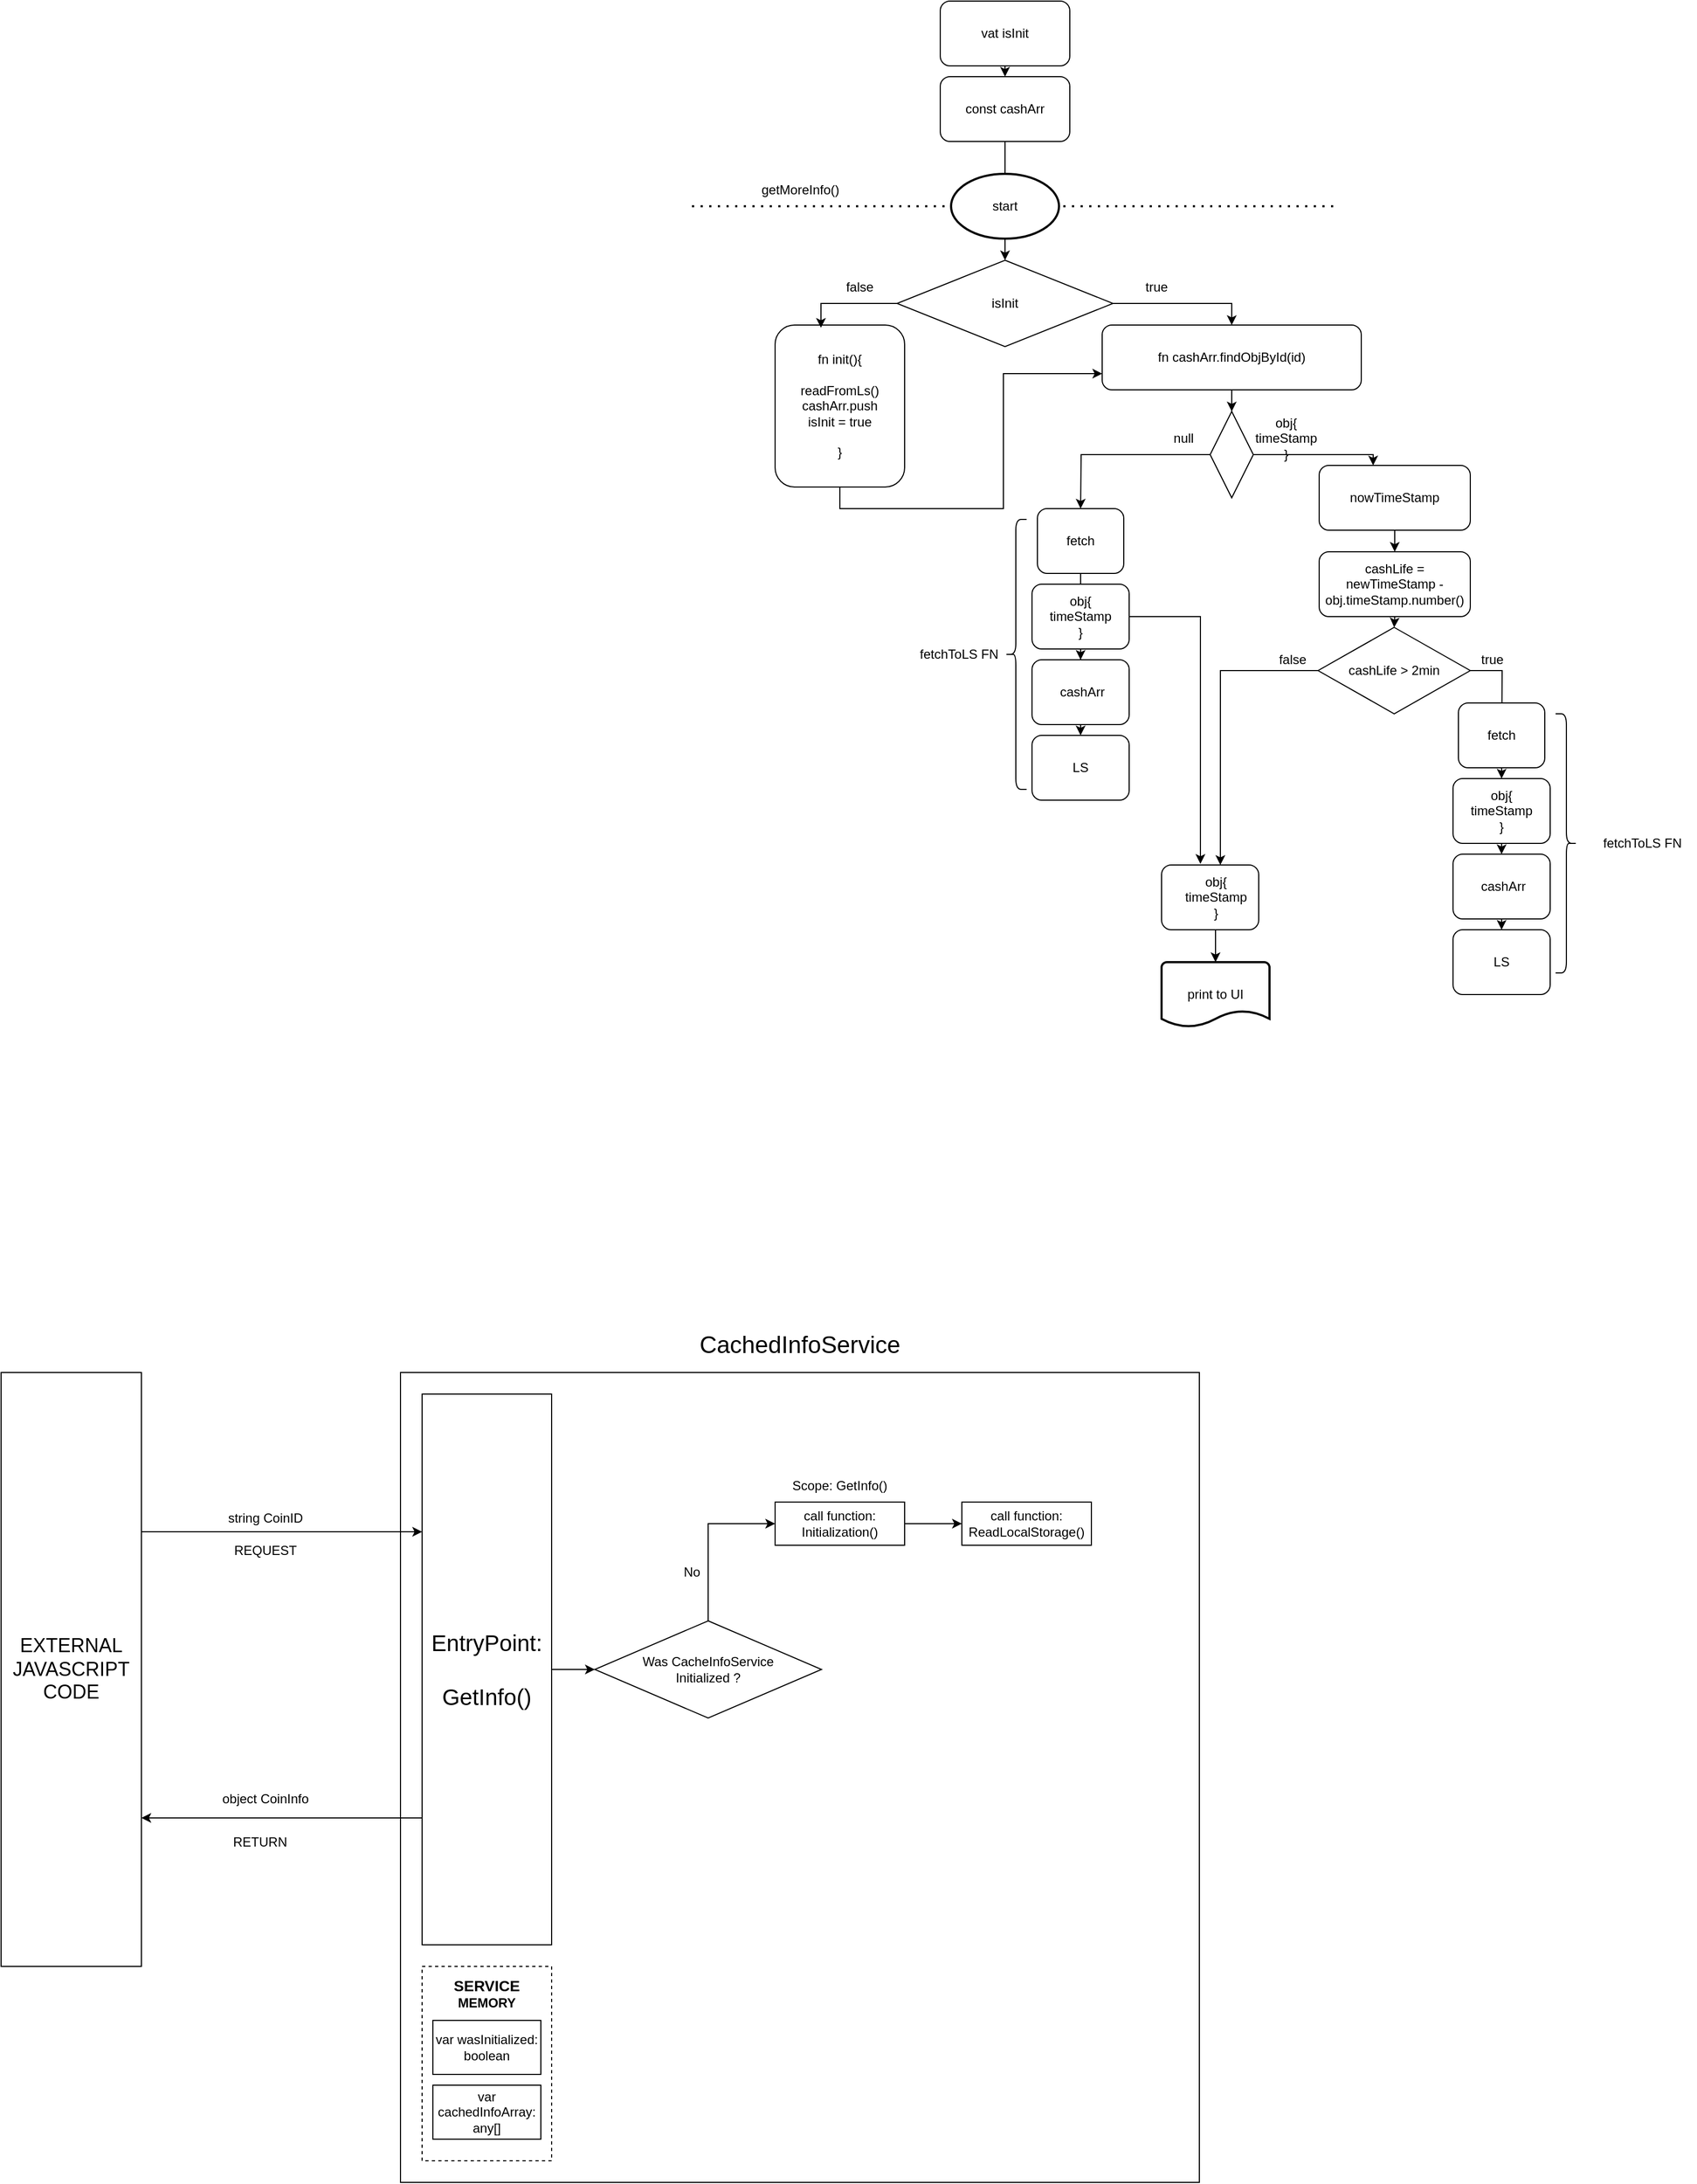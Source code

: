 <mxfile version="21.2.2" type="device">
  <diagram name="Страница 1" id="yiJoMPyrdf1ba_CERZzF">
    <mxGraphModel dx="1386" dy="1961" grid="1" gridSize="10" guides="1" tooltips="1" connect="1" arrows="1" fold="1" page="1" pageScale="1" pageWidth="827" pageHeight="1169" math="0" shadow="0">
      <root>
        <mxCell id="0" />
        <mxCell id="1" parent="0" />
        <mxCell id="HByLKehwgIJ2Myo1-E9i-52" style="edgeStyle=orthogonalEdgeStyle;rounded=0;orthogonalLoop=1;jettySize=auto;html=1;exitX=0.5;exitY=1;exitDx=0;exitDy=0;entryX=0.5;entryY=0;entryDx=0;entryDy=0;" edge="1" parent="1" source="HByLKehwgIJ2Myo1-E9i-4" target="HByLKehwgIJ2Myo1-E9i-43">
          <mxGeometry relative="1" as="geometry" />
        </mxCell>
        <mxCell id="HByLKehwgIJ2Myo1-E9i-4" value="vat isInit" style="rounded=1;whiteSpace=wrap;html=1;" vertex="1" parent="1">
          <mxGeometry x="890" y="-40" width="120" height="60" as="geometry" />
        </mxCell>
        <mxCell id="HByLKehwgIJ2Myo1-E9i-80" style="edgeStyle=orthogonalEdgeStyle;rounded=0;orthogonalLoop=1;jettySize=auto;html=1;exitX=0;exitY=0.5;exitDx=0;exitDy=0;entryX=0.556;entryY=0;entryDx=0;entryDy=0;entryPerimeter=0;" edge="1" parent="1" source="HByLKehwgIJ2Myo1-E9i-7" target="HByLKehwgIJ2Myo1-E9i-69">
          <mxGeometry relative="1" as="geometry">
            <mxPoint x="1145" y="750" as="targetPoint" />
          </mxGeometry>
        </mxCell>
        <mxCell id="HByLKehwgIJ2Myo1-E9i-81" style="edgeStyle=orthogonalEdgeStyle;rounded=0;orthogonalLoop=1;jettySize=auto;html=1;exitX=1;exitY=0.5;exitDx=0;exitDy=0;" edge="1" parent="1" source="HByLKehwgIJ2Myo1-E9i-7">
          <mxGeometry relative="1" as="geometry">
            <mxPoint x="1410" y="660" as="targetPoint" />
          </mxGeometry>
        </mxCell>
        <mxCell id="HByLKehwgIJ2Myo1-E9i-7" value="cashLife &amp;gt; 2min" style="rhombus;whiteSpace=wrap;html=1;" vertex="1" parent="1">
          <mxGeometry x="1240" y="540" width="141" height="80" as="geometry" />
        </mxCell>
        <mxCell id="HByLKehwgIJ2Myo1-E9i-8" value="false" style="text;html=1;align=center;verticalAlign=middle;resizable=0;points=[];autosize=1;strokeColor=none;fillColor=none;" vertex="1" parent="1">
          <mxGeometry x="790" y="210" width="50" height="30" as="geometry" />
        </mxCell>
        <mxCell id="HByLKehwgIJ2Myo1-E9i-9" value="true" style="text;html=1;align=center;verticalAlign=middle;resizable=0;points=[];autosize=1;strokeColor=none;fillColor=none;" vertex="1" parent="1">
          <mxGeometry x="1070" y="210" width="40" height="30" as="geometry" />
        </mxCell>
        <mxCell id="HByLKehwgIJ2Myo1-E9i-15" value="" style="rounded=0;whiteSpace=wrap;html=1;fillColor=none;" vertex="1" parent="1">
          <mxGeometry x="390" y="1230" width="740" height="750" as="geometry" />
        </mxCell>
        <mxCell id="HByLKehwgIJ2Myo1-E9i-16" value="&lt;font style=&quot;font-size: 22px;&quot;&gt;CachedInfoService&lt;/font&gt;" style="text;html=1;strokeColor=none;fillColor=none;align=center;verticalAlign=middle;whiteSpace=wrap;rounded=0;" vertex="1" parent="1">
          <mxGeometry x="705" y="1190" width="110" height="30" as="geometry" />
        </mxCell>
        <mxCell id="HByLKehwgIJ2Myo1-E9i-20" style="edgeStyle=orthogonalEdgeStyle;rounded=0;orthogonalLoop=1;jettySize=auto;html=1;exitX=1;exitY=0.25;exitDx=0;exitDy=0;entryX=0;entryY=0.25;entryDx=0;entryDy=0;" edge="1" parent="1" source="HByLKehwgIJ2Myo1-E9i-17" target="HByLKehwgIJ2Myo1-E9i-19">
          <mxGeometry relative="1" as="geometry">
            <Array as="points">
              <mxPoint x="150" y="1378" />
            </Array>
          </mxGeometry>
        </mxCell>
        <mxCell id="HByLKehwgIJ2Myo1-E9i-17" value="&lt;font style=&quot;font-size: 18px;&quot;&gt;EXTERNAL&lt;br&gt;JAVASCRIPT&lt;br&gt;CODE&lt;/font&gt;" style="rounded=0;whiteSpace=wrap;html=1;" vertex="1" parent="1">
          <mxGeometry x="20" y="1230" width="130" height="550" as="geometry" />
        </mxCell>
        <mxCell id="HByLKehwgIJ2Myo1-E9i-21" style="edgeStyle=orthogonalEdgeStyle;rounded=0;orthogonalLoop=1;jettySize=auto;html=1;entryX=1;entryY=0.75;entryDx=0;entryDy=0;" edge="1" parent="1" source="HByLKehwgIJ2Myo1-E9i-19" target="HByLKehwgIJ2Myo1-E9i-17">
          <mxGeometry relative="1" as="geometry">
            <Array as="points">
              <mxPoint x="280" y="1643" />
            </Array>
          </mxGeometry>
        </mxCell>
        <mxCell id="HByLKehwgIJ2Myo1-E9i-25" value="" style="edgeStyle=orthogonalEdgeStyle;rounded=0;orthogonalLoop=1;jettySize=auto;html=1;" edge="1" parent="1" source="HByLKehwgIJ2Myo1-E9i-19" target="HByLKehwgIJ2Myo1-E9i-24">
          <mxGeometry relative="1" as="geometry" />
        </mxCell>
        <mxCell id="HByLKehwgIJ2Myo1-E9i-19" value="&lt;font style=&quot;font-size: 21px;&quot;&gt;EntryPoint:&lt;br&gt;&lt;br&gt;GetInfo()&lt;/font&gt;" style="rounded=0;whiteSpace=wrap;html=1;" vertex="1" parent="1">
          <mxGeometry x="410" y="1250" width="120" height="510" as="geometry" />
        </mxCell>
        <mxCell id="HByLKehwgIJ2Myo1-E9i-22" value="string CoinID" style="text;html=1;strokeColor=none;fillColor=none;align=center;verticalAlign=middle;whiteSpace=wrap;rounded=0;" vertex="1" parent="1">
          <mxGeometry x="200" y="1350" width="130" height="30" as="geometry" />
        </mxCell>
        <mxCell id="HByLKehwgIJ2Myo1-E9i-23" value="object CoinInfo" style="text;html=1;strokeColor=none;fillColor=none;align=center;verticalAlign=middle;whiteSpace=wrap;rounded=0;" vertex="1" parent="1">
          <mxGeometry x="215" y="1610" width="100" height="30" as="geometry" />
        </mxCell>
        <mxCell id="HByLKehwgIJ2Myo1-E9i-31" style="edgeStyle=orthogonalEdgeStyle;rounded=0;orthogonalLoop=1;jettySize=auto;html=1;entryX=0;entryY=0.5;entryDx=0;entryDy=0;" edge="1" parent="1" source="HByLKehwgIJ2Myo1-E9i-24" target="HByLKehwgIJ2Myo1-E9i-30">
          <mxGeometry relative="1" as="geometry" />
        </mxCell>
        <mxCell id="HByLKehwgIJ2Myo1-E9i-24" value="Was CacheInfoService&lt;br&gt;Initialized ?" style="rhombus;whiteSpace=wrap;html=1;" vertex="1" parent="1">
          <mxGeometry x="570" y="1460" width="210" height="90" as="geometry" />
        </mxCell>
        <mxCell id="HByLKehwgIJ2Myo1-E9i-42" value="" style="edgeStyle=orthogonalEdgeStyle;rounded=0;orthogonalLoop=1;jettySize=auto;html=1;" edge="1" parent="1" source="HByLKehwgIJ2Myo1-E9i-30" target="HByLKehwgIJ2Myo1-E9i-37">
          <mxGeometry relative="1" as="geometry" />
        </mxCell>
        <mxCell id="HByLKehwgIJ2Myo1-E9i-30" value="call function: Initialization()" style="rounded=0;whiteSpace=wrap;html=1;" vertex="1" parent="1">
          <mxGeometry x="737" y="1350" width="120" height="40" as="geometry" />
        </mxCell>
        <mxCell id="HByLKehwgIJ2Myo1-E9i-32" value="REQUEST" style="text;html=1;strokeColor=none;fillColor=none;align=center;verticalAlign=middle;whiteSpace=wrap;rounded=0;" vertex="1" parent="1">
          <mxGeometry x="235" y="1380" width="60" height="30" as="geometry" />
        </mxCell>
        <mxCell id="HByLKehwgIJ2Myo1-E9i-33" value="RETURN" style="text;html=1;strokeColor=none;fillColor=none;align=center;verticalAlign=middle;whiteSpace=wrap;rounded=0;" vertex="1" parent="1">
          <mxGeometry x="230" y="1650" width="60" height="30" as="geometry" />
        </mxCell>
        <mxCell id="HByLKehwgIJ2Myo1-E9i-34" value="No" style="text;html=1;strokeColor=none;fillColor=none;align=center;verticalAlign=middle;whiteSpace=wrap;rounded=0;" vertex="1" parent="1">
          <mxGeometry x="630" y="1400" width="60" height="30" as="geometry" />
        </mxCell>
        <mxCell id="HByLKehwgIJ2Myo1-E9i-35" value="Scope: GetInfo()" style="text;html=1;strokeColor=none;fillColor=none;align=center;verticalAlign=middle;whiteSpace=wrap;rounded=0;" vertex="1" parent="1">
          <mxGeometry x="747" y="1320" width="100" height="30" as="geometry" />
        </mxCell>
        <mxCell id="HByLKehwgIJ2Myo1-E9i-37" value="call function:&lt;br&gt;ReadLocalStorage()" style="rounded=0;whiteSpace=wrap;html=1;" vertex="1" parent="1">
          <mxGeometry x="910" y="1350" width="120" height="40" as="geometry" />
        </mxCell>
        <mxCell id="HByLKehwgIJ2Myo1-E9i-38" value="" style="rounded=0;whiteSpace=wrap;html=1;dashed=1;fillColor=none;" vertex="1" parent="1">
          <mxGeometry x="410" y="1780" width="120" height="180" as="geometry" />
        </mxCell>
        <mxCell id="HByLKehwgIJ2Myo1-E9i-39" value="var wasInitialized: boolean" style="rounded=0;whiteSpace=wrap;html=1;" vertex="1" parent="1">
          <mxGeometry x="420" y="1830" width="100" height="50" as="geometry" />
        </mxCell>
        <mxCell id="HByLKehwgIJ2Myo1-E9i-40" value="var cachedInfoArray: any[]" style="rounded=0;whiteSpace=wrap;html=1;" vertex="1" parent="1">
          <mxGeometry x="420" y="1890" width="100" height="50" as="geometry" />
        </mxCell>
        <mxCell id="HByLKehwgIJ2Myo1-E9i-41" value="&lt;b&gt;&lt;span style=&quot;font-size: 14px;&quot;&gt;SERVICE&lt;br&gt;&lt;/span&gt;MEMORY&lt;/b&gt;" style="text;html=1;strokeColor=none;fillColor=none;align=center;verticalAlign=middle;whiteSpace=wrap;rounded=0;" vertex="1" parent="1">
          <mxGeometry x="440" y="1790" width="60" height="30" as="geometry" />
        </mxCell>
        <mxCell id="HByLKehwgIJ2Myo1-E9i-51" style="edgeStyle=orthogonalEdgeStyle;rounded=0;orthogonalLoop=1;jettySize=auto;html=1;exitX=0.5;exitY=1;exitDx=0;exitDy=0;" edge="1" parent="1" source="HByLKehwgIJ2Myo1-E9i-43" target="HByLKehwgIJ2Myo1-E9i-46">
          <mxGeometry relative="1" as="geometry" />
        </mxCell>
        <mxCell id="HByLKehwgIJ2Myo1-E9i-43" value="const cashArr" style="rounded=1;whiteSpace=wrap;html=1;" vertex="1" parent="1">
          <mxGeometry x="890" y="30" width="120" height="60" as="geometry" />
        </mxCell>
        <mxCell id="HByLKehwgIJ2Myo1-E9i-44" value="" style="endArrow=none;dashed=1;html=1;dashPattern=1 3;strokeWidth=2;rounded=0;" edge="1" parent="1">
          <mxGeometry width="50" height="50" relative="1" as="geometry">
            <mxPoint x="660" y="150" as="sourcePoint" />
            <mxPoint x="1260" y="150" as="targetPoint" />
          </mxGeometry>
        </mxCell>
        <mxCell id="HByLKehwgIJ2Myo1-E9i-50" style="edgeStyle=orthogonalEdgeStyle;rounded=0;orthogonalLoop=1;jettySize=auto;html=1;exitX=0.5;exitY=1;exitDx=0;exitDy=0;entryX=0;entryY=0.75;entryDx=0;entryDy=0;" edge="1" parent="1" source="HByLKehwgIJ2Myo1-E9i-45" target="HByLKehwgIJ2Myo1-E9i-47">
          <mxGeometry relative="1" as="geometry" />
        </mxCell>
        <mxCell id="HByLKehwgIJ2Myo1-E9i-45" value="fn init(){&lt;br&gt;&lt;br&gt;readFromLs()&lt;br&gt;cashArr.push&lt;br&gt;isInit = true&lt;br&gt;&lt;br&gt;}" style="rounded=1;whiteSpace=wrap;html=1;" vertex="1" parent="1">
          <mxGeometry x="737" y="260" width="120" height="150" as="geometry" />
        </mxCell>
        <mxCell id="HByLKehwgIJ2Myo1-E9i-48" style="edgeStyle=orthogonalEdgeStyle;rounded=0;orthogonalLoop=1;jettySize=auto;html=1;exitX=0;exitY=0.5;exitDx=0;exitDy=0;entryX=0.354;entryY=0.017;entryDx=0;entryDy=0;entryPerimeter=0;" edge="1" parent="1" source="HByLKehwgIJ2Myo1-E9i-46" target="HByLKehwgIJ2Myo1-E9i-45">
          <mxGeometry relative="1" as="geometry" />
        </mxCell>
        <mxCell id="HByLKehwgIJ2Myo1-E9i-49" style="edgeStyle=orthogonalEdgeStyle;rounded=0;orthogonalLoop=1;jettySize=auto;html=1;exitX=1;exitY=0.5;exitDx=0;exitDy=0;" edge="1" parent="1" source="HByLKehwgIJ2Myo1-E9i-46" target="HByLKehwgIJ2Myo1-E9i-47">
          <mxGeometry relative="1" as="geometry" />
        </mxCell>
        <mxCell id="HByLKehwgIJ2Myo1-E9i-46" value="isInit" style="rhombus;whiteSpace=wrap;html=1;" vertex="1" parent="1">
          <mxGeometry x="850" y="200" width="200" height="80" as="geometry" />
        </mxCell>
        <mxCell id="HByLKehwgIJ2Myo1-E9i-54" style="edgeStyle=orthogonalEdgeStyle;rounded=0;orthogonalLoop=1;jettySize=auto;html=1;exitX=0.5;exitY=1;exitDx=0;exitDy=0;" edge="1" parent="1" source="HByLKehwgIJ2Myo1-E9i-47" target="HByLKehwgIJ2Myo1-E9i-53">
          <mxGeometry relative="1" as="geometry" />
        </mxCell>
        <mxCell id="HByLKehwgIJ2Myo1-E9i-47" value="fn cashArr.findObjById(id)" style="rounded=1;whiteSpace=wrap;html=1;" vertex="1" parent="1">
          <mxGeometry x="1040" y="260" width="240" height="60" as="geometry" />
        </mxCell>
        <mxCell id="HByLKehwgIJ2Myo1-E9i-55" style="edgeStyle=orthogonalEdgeStyle;rounded=0;orthogonalLoop=1;jettySize=auto;html=1;exitX=0;exitY=0.5;exitDx=0;exitDy=0;" edge="1" parent="1" source="HByLKehwgIJ2Myo1-E9i-53">
          <mxGeometry relative="1" as="geometry">
            <mxPoint x="1020" y="430" as="targetPoint" />
          </mxGeometry>
        </mxCell>
        <mxCell id="HByLKehwgIJ2Myo1-E9i-56" style="edgeStyle=orthogonalEdgeStyle;rounded=0;orthogonalLoop=1;jettySize=auto;html=1;exitX=1;exitY=0.5;exitDx=0;exitDy=0;" edge="1" parent="1" source="HByLKehwgIJ2Myo1-E9i-53" target="HByLKehwgIJ2Myo1-E9i-71">
          <mxGeometry relative="1" as="geometry">
            <mxPoint x="1140" y="730" as="targetPoint" />
            <Array as="points">
              <mxPoint x="1291" y="380" />
            </Array>
          </mxGeometry>
        </mxCell>
        <mxCell id="HByLKehwgIJ2Myo1-E9i-53" value="" style="rhombus;whiteSpace=wrap;html=1;" vertex="1" parent="1">
          <mxGeometry x="1140" y="340" width="40" height="80" as="geometry" />
        </mxCell>
        <mxCell id="HByLKehwgIJ2Myo1-E9i-57" value="null" style="text;html=1;align=center;verticalAlign=middle;resizable=0;points=[];autosize=1;strokeColor=none;fillColor=none;" vertex="1" parent="1">
          <mxGeometry x="1095" y="350" width="40" height="30" as="geometry" />
        </mxCell>
        <mxCell id="HByLKehwgIJ2Myo1-E9i-58" value="obj{&lt;br style=&quot;border-color: var(--border-color);&quot;&gt;&lt;span style=&quot;&quot;&gt;timeStamp&lt;/span&gt;&lt;br style=&quot;border-color: var(--border-color);&quot;&gt;&lt;span style=&quot;&quot;&gt;}&lt;/span&gt;" style="text;html=1;align=center;verticalAlign=middle;resizable=0;points=[];autosize=1;strokeColor=none;fillColor=none;" vertex="1" parent="1">
          <mxGeometry x="1170" y="335" width="80" height="60" as="geometry" />
        </mxCell>
        <mxCell id="HByLKehwgIJ2Myo1-E9i-59" value="false" style="text;html=1;align=center;verticalAlign=middle;resizable=0;points=[];autosize=1;strokeColor=none;fillColor=none;" vertex="1" parent="1">
          <mxGeometry x="1191" y="554.5" width="50" height="30" as="geometry" />
        </mxCell>
        <mxCell id="HByLKehwgIJ2Myo1-E9i-62" style="edgeStyle=orthogonalEdgeStyle;rounded=0;orthogonalLoop=1;jettySize=auto;html=1;exitX=0.5;exitY=1;exitDx=0;exitDy=0;" edge="1" parent="1" source="HByLKehwgIJ2Myo1-E9i-60" target="HByLKehwgIJ2Myo1-E9i-61">
          <mxGeometry relative="1" as="geometry" />
        </mxCell>
        <mxCell id="HByLKehwgIJ2Myo1-E9i-60" value="fetch" style="rounded=1;whiteSpace=wrap;html=1;" vertex="1" parent="1">
          <mxGeometry x="980" y="430" width="80" height="60" as="geometry" />
        </mxCell>
        <mxCell id="HByLKehwgIJ2Myo1-E9i-64" style="edgeStyle=orthogonalEdgeStyle;rounded=0;orthogonalLoop=1;jettySize=auto;html=1;exitX=0.5;exitY=1;exitDx=0;exitDy=0;entryX=0.5;entryY=0;entryDx=0;entryDy=0;" edge="1" parent="1" source="HByLKehwgIJ2Myo1-E9i-61" target="HByLKehwgIJ2Myo1-E9i-63">
          <mxGeometry relative="1" as="geometry" />
        </mxCell>
        <mxCell id="HByLKehwgIJ2Myo1-E9i-65" style="edgeStyle=orthogonalEdgeStyle;rounded=0;orthogonalLoop=1;jettySize=auto;html=1;" edge="1" parent="1" source="HByLKehwgIJ2Myo1-E9i-61">
          <mxGeometry relative="1" as="geometry">
            <mxPoint x="1020" y="520" as="targetPoint" />
          </mxGeometry>
        </mxCell>
        <mxCell id="HByLKehwgIJ2Myo1-E9i-61" value="&amp;nbsp;cashArr" style="rounded=1;whiteSpace=wrap;html=1;" vertex="1" parent="1">
          <mxGeometry x="975" y="570" width="90" height="60" as="geometry" />
        </mxCell>
        <mxCell id="HByLKehwgIJ2Myo1-E9i-67" style="edgeStyle=orthogonalEdgeStyle;rounded=0;orthogonalLoop=1;jettySize=auto;html=1;exitX=1;exitY=0.5;exitDx=0;exitDy=0;entryX=0.325;entryY=-0.017;entryDx=0;entryDy=0;entryPerimeter=0;" edge="1" parent="1" source="HByLKehwgIJ2Myo1-E9i-66" target="HByLKehwgIJ2Myo1-E9i-69">
          <mxGeometry relative="1" as="geometry">
            <mxPoint x="1120" y="750" as="targetPoint" />
          </mxGeometry>
        </mxCell>
        <mxCell id="HByLKehwgIJ2Myo1-E9i-63" value="LS" style="rounded=1;whiteSpace=wrap;html=1;" vertex="1" parent="1">
          <mxGeometry x="975" y="640" width="90" height="60" as="geometry" />
        </mxCell>
        <mxCell id="HByLKehwgIJ2Myo1-E9i-66" value="obj{&lt;br&gt;timeStamp&lt;br&gt;}" style="rounded=1;whiteSpace=wrap;html=1;" vertex="1" parent="1">
          <mxGeometry x="975" y="500" width="90" height="60" as="geometry" />
        </mxCell>
        <mxCell id="HByLKehwgIJ2Myo1-E9i-68" value="" style="rounded=1;whiteSpace=wrap;html=1;" vertex="1" parent="1">
          <mxGeometry x="1095" y="760" width="90" height="60" as="geometry" />
        </mxCell>
        <mxCell id="HByLKehwgIJ2Myo1-E9i-100" style="edgeStyle=orthogonalEdgeStyle;rounded=0;orthogonalLoop=1;jettySize=auto;html=1;entryX=0.5;entryY=0;entryDx=0;entryDy=0;entryPerimeter=0;" edge="1" parent="1" source="HByLKehwgIJ2Myo1-E9i-69" target="HByLKehwgIJ2Myo1-E9i-98">
          <mxGeometry relative="1" as="geometry" />
        </mxCell>
        <mxCell id="HByLKehwgIJ2Myo1-E9i-69" value="obj{&lt;br style=&quot;border-color: var(--border-color);&quot;&gt;&lt;span style=&quot;&quot;&gt;timeStamp&lt;/span&gt;&lt;br style=&quot;border-color: var(--border-color);&quot;&gt;&lt;span style=&quot;&quot;&gt;}&lt;/span&gt;" style="text;html=1;align=center;verticalAlign=middle;resizable=0;points=[];autosize=1;strokeColor=none;fillColor=none;" vertex="1" parent="1">
          <mxGeometry x="1105" y="760" width="80" height="60" as="geometry" />
        </mxCell>
        <mxCell id="HByLKehwgIJ2Myo1-E9i-75" style="edgeStyle=orthogonalEdgeStyle;rounded=0;orthogonalLoop=1;jettySize=auto;html=1;exitX=0.5;exitY=1;exitDx=0;exitDy=0;entryX=0.5;entryY=0;entryDx=0;entryDy=0;" edge="1" parent="1" source="HByLKehwgIJ2Myo1-E9i-71" target="HByLKehwgIJ2Myo1-E9i-73">
          <mxGeometry relative="1" as="geometry" />
        </mxCell>
        <mxCell id="HByLKehwgIJ2Myo1-E9i-71" value="nowTimeStamp" style="rounded=1;whiteSpace=wrap;html=1;" vertex="1" parent="1">
          <mxGeometry x="1241" y="390" width="140" height="60" as="geometry" />
        </mxCell>
        <mxCell id="HByLKehwgIJ2Myo1-E9i-76" style="edgeStyle=orthogonalEdgeStyle;rounded=0;orthogonalLoop=1;jettySize=auto;html=1;exitX=0.5;exitY=1;exitDx=0;exitDy=0;entryX=0.5;entryY=0;entryDx=0;entryDy=0;" edge="1" parent="1" source="HByLKehwgIJ2Myo1-E9i-73" target="HByLKehwgIJ2Myo1-E9i-7">
          <mxGeometry relative="1" as="geometry" />
        </mxCell>
        <mxCell id="HByLKehwgIJ2Myo1-E9i-73" value="cashLife = newTimeStamp - obj.timeStamp.number()" style="rounded=1;whiteSpace=wrap;html=1;" vertex="1" parent="1">
          <mxGeometry x="1241" y="470" width="140" height="60" as="geometry" />
        </mxCell>
        <mxCell id="HByLKehwgIJ2Myo1-E9i-79" value="true" style="text;html=1;align=center;verticalAlign=middle;resizable=0;points=[];autosize=1;strokeColor=none;fillColor=none;" vertex="1" parent="1">
          <mxGeometry x="1381" y="555" width="40" height="30" as="geometry" />
        </mxCell>
        <mxCell id="HByLKehwgIJ2Myo1-E9i-84" style="edgeStyle=orthogonalEdgeStyle;rounded=0;orthogonalLoop=1;jettySize=auto;html=1;exitX=0.5;exitY=0;exitDx=0;exitDy=0;" edge="1" parent="1" source="HByLKehwgIJ2Myo1-E9i-82">
          <mxGeometry relative="1" as="geometry">
            <mxPoint x="1410" y="610" as="targetPoint" />
          </mxGeometry>
        </mxCell>
        <mxCell id="HByLKehwgIJ2Myo1-E9i-88" style="edgeStyle=orthogonalEdgeStyle;rounded=0;orthogonalLoop=1;jettySize=auto;html=1;exitX=0.5;exitY=1;exitDx=0;exitDy=0;entryX=0.5;entryY=0;entryDx=0;entryDy=0;" edge="1" parent="1" source="HByLKehwgIJ2Myo1-E9i-82" target="HByLKehwgIJ2Myo1-E9i-85">
          <mxGeometry relative="1" as="geometry" />
        </mxCell>
        <mxCell id="HByLKehwgIJ2Myo1-E9i-82" value="fetch" style="rounded=1;whiteSpace=wrap;html=1;" vertex="1" parent="1">
          <mxGeometry x="1370" y="610" width="80" height="60" as="geometry" />
        </mxCell>
        <mxCell id="HByLKehwgIJ2Myo1-E9i-89" style="edgeStyle=orthogonalEdgeStyle;rounded=0;orthogonalLoop=1;jettySize=auto;html=1;exitX=0.5;exitY=1;exitDx=0;exitDy=0;entryX=0.5;entryY=0;entryDx=0;entryDy=0;" edge="1" parent="1" source="HByLKehwgIJ2Myo1-E9i-85" target="HByLKehwgIJ2Myo1-E9i-86">
          <mxGeometry relative="1" as="geometry" />
        </mxCell>
        <mxCell id="HByLKehwgIJ2Myo1-E9i-85" value="obj{&lt;br&gt;timeStamp&lt;br&gt;}" style="rounded=1;whiteSpace=wrap;html=1;" vertex="1" parent="1">
          <mxGeometry x="1365" y="680" width="90" height="60" as="geometry" />
        </mxCell>
        <mxCell id="HByLKehwgIJ2Myo1-E9i-90" style="edgeStyle=orthogonalEdgeStyle;rounded=0;orthogonalLoop=1;jettySize=auto;html=1;exitX=0.5;exitY=1;exitDx=0;exitDy=0;entryX=0.5;entryY=0;entryDx=0;entryDy=0;" edge="1" parent="1" source="HByLKehwgIJ2Myo1-E9i-86" target="HByLKehwgIJ2Myo1-E9i-87">
          <mxGeometry relative="1" as="geometry" />
        </mxCell>
        <mxCell id="HByLKehwgIJ2Myo1-E9i-86" value="&amp;nbsp;cashArr" style="rounded=1;whiteSpace=wrap;html=1;" vertex="1" parent="1">
          <mxGeometry x="1365" y="750" width="90" height="60" as="geometry" />
        </mxCell>
        <mxCell id="HByLKehwgIJ2Myo1-E9i-87" value="LS" style="rounded=1;whiteSpace=wrap;html=1;" vertex="1" parent="1">
          <mxGeometry x="1365" y="820" width="90" height="60" as="geometry" />
        </mxCell>
        <mxCell id="HByLKehwgIJ2Myo1-E9i-93" value="" style="shape=curlyBracket;whiteSpace=wrap;html=1;rounded=1;labelPosition=left;verticalLabelPosition=middle;align=right;verticalAlign=middle;" vertex="1" parent="1">
          <mxGeometry x="950" y="440" width="20" height="250" as="geometry" />
        </mxCell>
        <mxCell id="HByLKehwgIJ2Myo1-E9i-94" value="fetchToLS FN" style="text;html=1;align=center;verticalAlign=middle;resizable=0;points=[];autosize=1;strokeColor=none;fillColor=none;" vertex="1" parent="1">
          <mxGeometry x="857" y="550" width="100" height="30" as="geometry" />
        </mxCell>
        <mxCell id="HByLKehwgIJ2Myo1-E9i-95" value="" style="shape=curlyBracket;whiteSpace=wrap;html=1;rounded=1;flipH=1;labelPosition=right;verticalLabelPosition=middle;align=left;verticalAlign=middle;" vertex="1" parent="1">
          <mxGeometry x="1460" y="620" width="20" height="240" as="geometry" />
        </mxCell>
        <mxCell id="HByLKehwgIJ2Myo1-E9i-96" value="fetchToLS FN" style="text;html=1;align=center;verticalAlign=middle;resizable=0;points=[];autosize=1;strokeColor=none;fillColor=none;" vertex="1" parent="1">
          <mxGeometry x="1490" y="725" width="100" height="30" as="geometry" />
        </mxCell>
        <mxCell id="HByLKehwgIJ2Myo1-E9i-97" value="start" style="strokeWidth=2;html=1;shape=mxgraph.flowchart.start_1;whiteSpace=wrap;" vertex="1" parent="1">
          <mxGeometry x="900" y="120" width="100" height="60" as="geometry" />
        </mxCell>
        <mxCell id="HByLKehwgIJ2Myo1-E9i-98" value="print to UI" style="strokeWidth=2;html=1;shape=mxgraph.flowchart.document2;whiteSpace=wrap;size=0.25;" vertex="1" parent="1">
          <mxGeometry x="1095" y="850" width="100" height="60" as="geometry" />
        </mxCell>
        <mxCell id="HByLKehwgIJ2Myo1-E9i-101" value="getMoreInfo()" style="text;html=1;align=center;verticalAlign=middle;resizable=0;points=[];autosize=1;strokeColor=none;fillColor=none;" vertex="1" parent="1">
          <mxGeometry x="710" y="120" width="100" height="30" as="geometry" />
        </mxCell>
      </root>
    </mxGraphModel>
  </diagram>
</mxfile>
